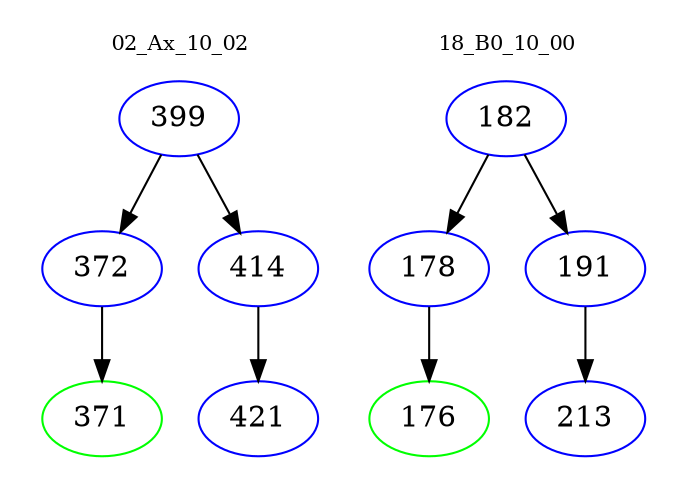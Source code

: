 digraph{
subgraph cluster_0 {
color = white
label = "02_Ax_10_02";
fontsize=10;
T0_399 [label="399", color="blue"]
T0_399 -> T0_372 [color="black"]
T0_372 [label="372", color="blue"]
T0_372 -> T0_371 [color="black"]
T0_371 [label="371", color="green"]
T0_399 -> T0_414 [color="black"]
T0_414 [label="414", color="blue"]
T0_414 -> T0_421 [color="black"]
T0_421 [label="421", color="blue"]
}
subgraph cluster_1 {
color = white
label = "18_B0_10_00";
fontsize=10;
T1_182 [label="182", color="blue"]
T1_182 -> T1_178 [color="black"]
T1_178 [label="178", color="blue"]
T1_178 -> T1_176 [color="black"]
T1_176 [label="176", color="green"]
T1_182 -> T1_191 [color="black"]
T1_191 [label="191", color="blue"]
T1_191 -> T1_213 [color="black"]
T1_213 [label="213", color="blue"]
}
}
